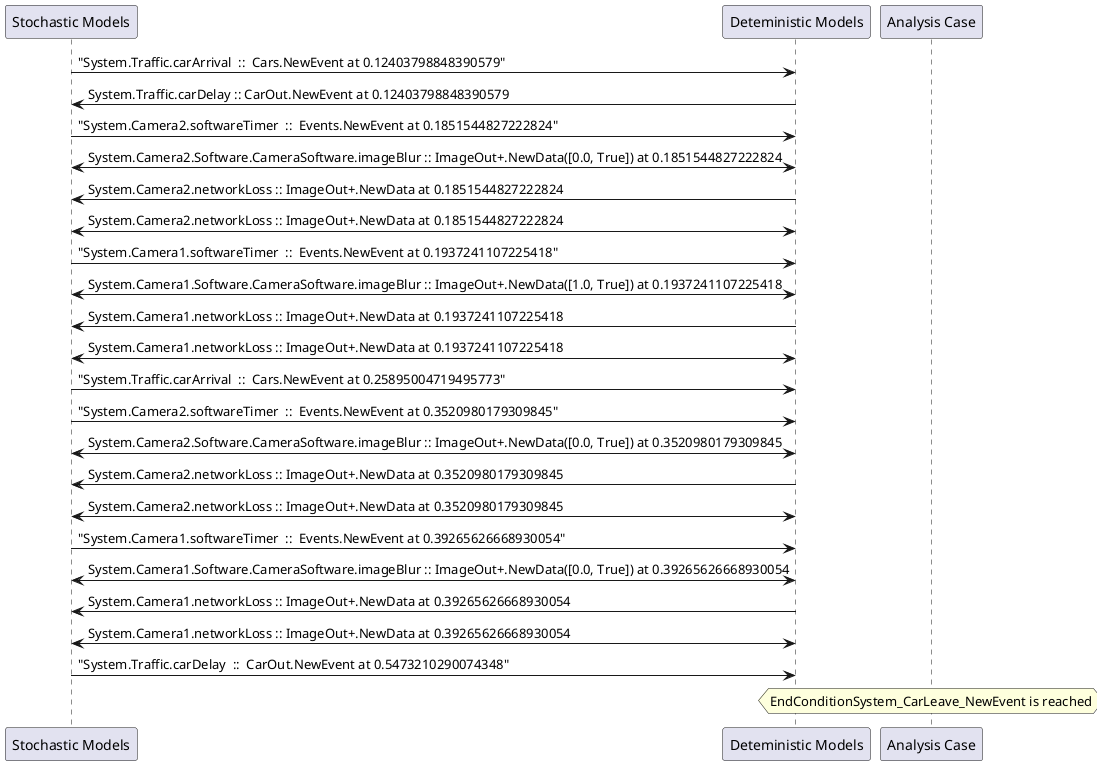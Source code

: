 
	@startuml
	participant "Stochastic Models" as stochmodel
	participant "Deteministic Models" as detmodel
	participant "Analysis Case" as analysis
	{2329_stop} stochmodel -> detmodel : "System.Traffic.carArrival  ::  Cars.NewEvent at 0.12403798848390579"
{2335_start} detmodel -> stochmodel : System.Traffic.carDelay :: CarOut.NewEvent at 0.12403798848390579
{2314_stop} stochmodel -> detmodel : "System.Camera2.softwareTimer  ::  Events.NewEvent at 0.1851544827222824"
detmodel <-> stochmodel : System.Camera2.Software.CameraSoftware.imageBlur :: ImageOut+.NewData([0.0, True]) at 0.1851544827222824
detmodel -> stochmodel : System.Camera2.networkLoss :: ImageOut+.NewData at 0.1851544827222824
detmodel <-> stochmodel : System.Camera2.networkLoss :: ImageOut+.NewData at 0.1851544827222824
{2298_stop} stochmodel -> detmodel : "System.Camera1.softwareTimer  ::  Events.NewEvent at 0.1937241107225418"
detmodel <-> stochmodel : System.Camera1.Software.CameraSoftware.imageBlur :: ImageOut+.NewData([1.0, True]) at 0.1937241107225418
detmodel -> stochmodel : System.Camera1.networkLoss :: ImageOut+.NewData at 0.1937241107225418
detmodel <-> stochmodel : System.Camera1.networkLoss :: ImageOut+.NewData at 0.1937241107225418
{2330_stop} stochmodel -> detmodel : "System.Traffic.carArrival  ::  Cars.NewEvent at 0.25895004719495773"
{2315_stop} stochmodel -> detmodel : "System.Camera2.softwareTimer  ::  Events.NewEvent at 0.3520980179309845"
detmodel <-> stochmodel : System.Camera2.Software.CameraSoftware.imageBlur :: ImageOut+.NewData([0.0, True]) at 0.3520980179309845
detmodel -> stochmodel : System.Camera2.networkLoss :: ImageOut+.NewData at 0.3520980179309845
detmodel <-> stochmodel : System.Camera2.networkLoss :: ImageOut+.NewData at 0.3520980179309845
{2299_stop} stochmodel -> detmodel : "System.Camera1.softwareTimer  ::  Events.NewEvent at 0.39265626668930054"
detmodel <-> stochmodel : System.Camera1.Software.CameraSoftware.imageBlur :: ImageOut+.NewData([0.0, True]) at 0.39265626668930054
detmodel -> stochmodel : System.Camera1.networkLoss :: ImageOut+.NewData at 0.39265626668930054
detmodel <-> stochmodel : System.Camera1.networkLoss :: ImageOut+.NewData at 0.39265626668930054
{2335_stop} stochmodel -> detmodel : "System.Traffic.carDelay  ::  CarOut.NewEvent at 0.5473210290074348"
{2335_start} <-> {2335_stop} : delay
hnote over analysis 
EndConditionSystem_CarLeave_NewEvent is reached
endnote
@enduml
